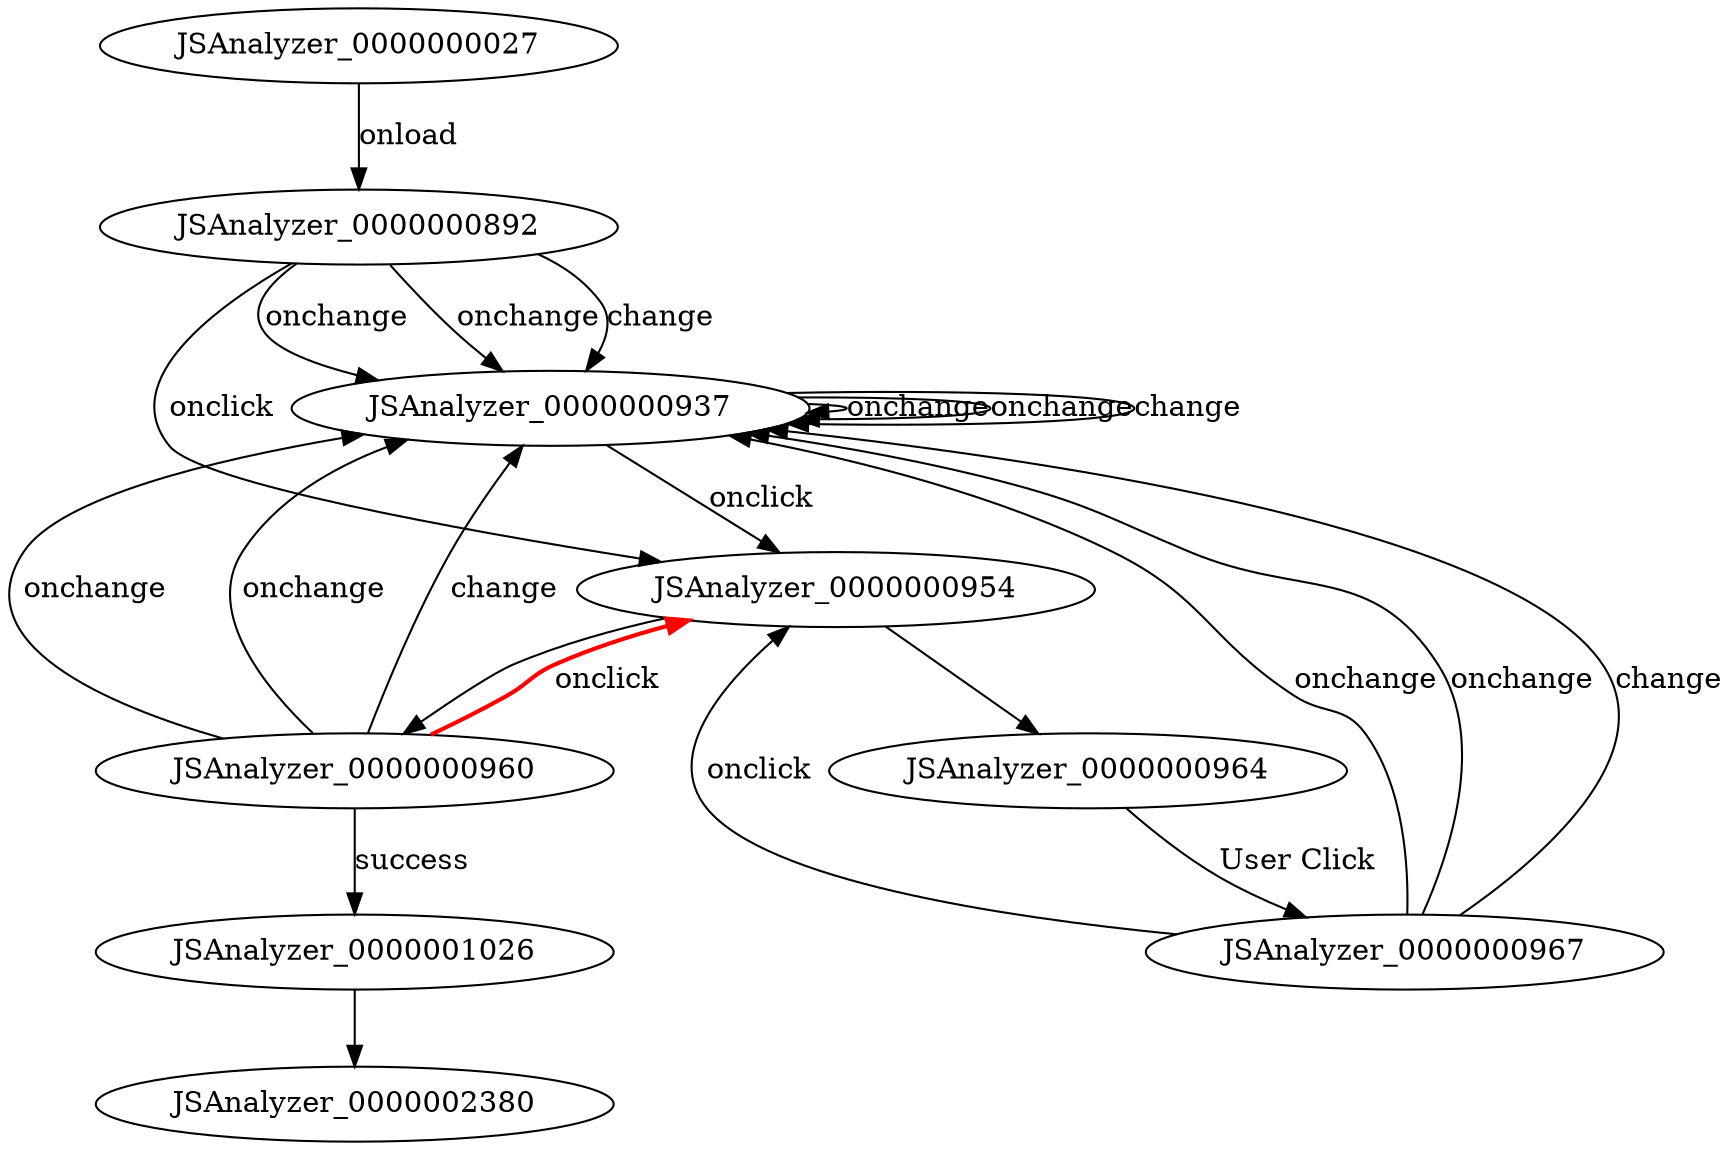 digraph FSM {
JSAnalyzer_0000000027;
JSAnalyzer_0000000892;
JSAnalyzer_0000000937;
JSAnalyzer_0000000954;
JSAnalyzer_0000000960;
JSAnalyzer_0000000964;
JSAnalyzer_0000001026;
JSAnalyzer_0000000967;
JSAnalyzer_0000000954 -> JSAnalyzer_0000000960 []
JSAnalyzer_0000000954 -> JSAnalyzer_0000000964 []
JSAnalyzer_0000000027 -> JSAnalyzer_0000000892 [label="onload"]
JSAnalyzer_0000000892 -> JSAnalyzer_0000000937 [label="onchange"]
JSAnalyzer_0000000892 -> JSAnalyzer_0000000937 [label="onchange"]
JSAnalyzer_0000000892 -> JSAnalyzer_0000000937 [label="change"]
JSAnalyzer_0000000892 -> JSAnalyzer_0000000954 [label="onclick"]
JSAnalyzer_0000000937 -> JSAnalyzer_0000000937 [label="onchange"]
JSAnalyzer_0000000937 -> JSAnalyzer_0000000937 [label="onchange"]
JSAnalyzer_0000000937 -> JSAnalyzer_0000000937 [label="change"]
JSAnalyzer_0000000937 -> JSAnalyzer_0000000954 [label="onclick"]
JSAnalyzer_0000000960 -> JSAnalyzer_0000001026 [label="success"]
JSAnalyzer_0000000960 -> JSAnalyzer_0000000937 [label="onchange"]
JSAnalyzer_0000000960 -> JSAnalyzer_0000000937 [label="onchange"]
JSAnalyzer_0000000960 -> JSAnalyzer_0000000937 [label="change"]
JSAnalyzer_0000000960 -> JSAnalyzer_0000000954 [label="onclick",style=bold,color=red]
JSAnalyzer_0000000964 -> JSAnalyzer_0000000967 [label="User Click"]
JSAnalyzer_0000000967 -> JSAnalyzer_0000000937 [label="onchange"]
JSAnalyzer_0000000967 -> JSAnalyzer_0000000937 [label="onchange"]
JSAnalyzer_0000000967 -> JSAnalyzer_0000000937 [label="change"]
JSAnalyzer_0000000967 -> JSAnalyzer_0000000954 [label="onclick"]
JSAnalyzer_0000001026 -> JSAnalyzer_0000002380 []
}
